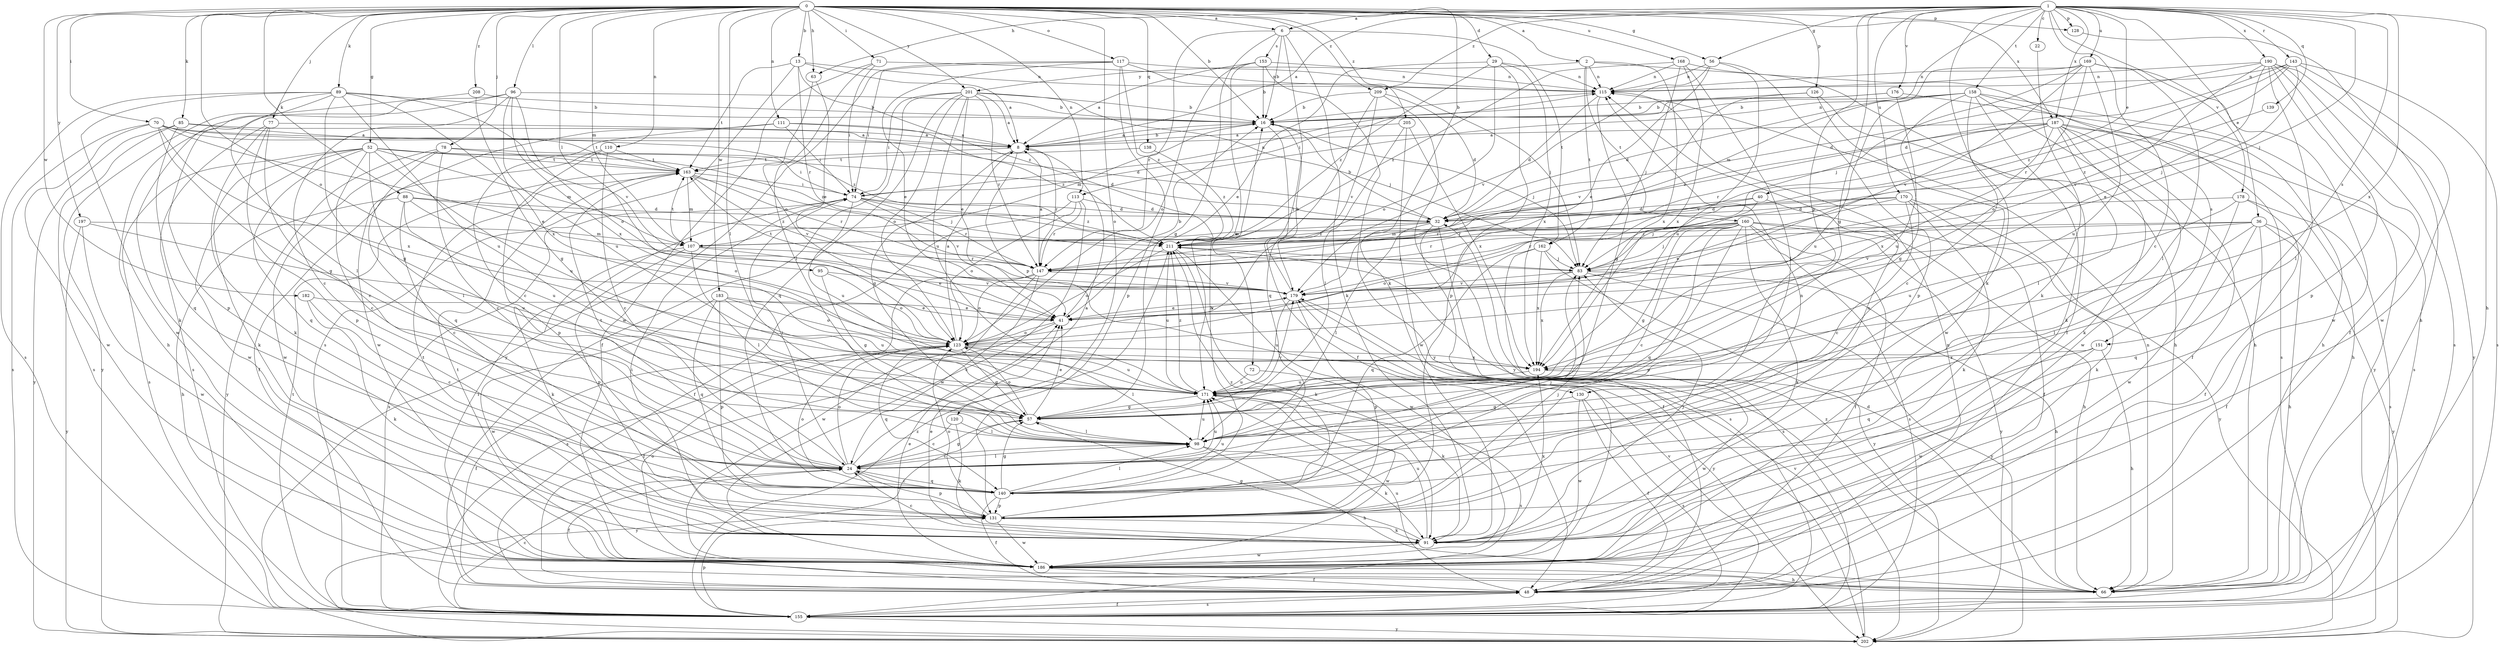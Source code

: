 strict digraph  {
0;
1;
2;
6;
8;
13;
16;
22;
24;
29;
32;
36;
40;
41;
48;
52;
56;
57;
63;
66;
70;
71;
72;
74;
77;
78;
83;
85;
88;
89;
91;
95;
96;
98;
107;
110;
111;
113;
115;
117;
120;
123;
126;
128;
130;
131;
138;
139;
140;
143;
147;
151;
153;
155;
158;
160;
162;
163;
168;
169;
170;
171;
176;
178;
179;
182;
183;
186;
187;
190;
194;
197;
201;
202;
205;
208;
209;
211;
0 -> 2  [label=a];
0 -> 6  [label=a];
0 -> 13  [label=b];
0 -> 16  [label=b];
0 -> 29  [label=d];
0 -> 52  [label=g];
0 -> 56  [label=g];
0 -> 63  [label=h];
0 -> 70  [label=i];
0 -> 71  [label=i];
0 -> 77  [label=j];
0 -> 78  [label=j];
0 -> 85  [label=k];
0 -> 88  [label=k];
0 -> 89  [label=k];
0 -> 91  [label=k];
0 -> 95  [label=l];
0 -> 96  [label=l];
0 -> 98  [label=l];
0 -> 107  [label=m];
0 -> 110  [label=n];
0 -> 111  [label=n];
0 -> 113  [label=n];
0 -> 117  [label=o];
0 -> 120  [label=o];
0 -> 123  [label=o];
0 -> 126  [label=p];
0 -> 128  [label=p];
0 -> 138  [label=q];
0 -> 168  [label=u];
0 -> 182  [label=w];
0 -> 183  [label=w];
0 -> 187  [label=x];
0 -> 197  [label=y];
0 -> 201  [label=y];
0 -> 205  [label=z];
0 -> 208  [label=z];
0 -> 209  [label=z];
1 -> 6  [label=a];
1 -> 8  [label=a];
1 -> 22  [label=c];
1 -> 24  [label=c];
1 -> 36  [label=e];
1 -> 40  [label=e];
1 -> 56  [label=g];
1 -> 57  [label=g];
1 -> 63  [label=h];
1 -> 66  [label=h];
1 -> 83  [label=j];
1 -> 91  [label=k];
1 -> 113  [label=n];
1 -> 128  [label=p];
1 -> 130  [label=p];
1 -> 139  [label=q];
1 -> 143  [label=r];
1 -> 151  [label=s];
1 -> 158  [label=t];
1 -> 169  [label=u];
1 -> 170  [label=u];
1 -> 176  [label=v];
1 -> 178  [label=v];
1 -> 187  [label=x];
1 -> 190  [label=x];
1 -> 194  [label=x];
1 -> 209  [label=z];
2 -> 115  [label=n];
2 -> 151  [label=s];
2 -> 160  [label=t];
2 -> 162  [label=t];
2 -> 194  [label=x];
2 -> 201  [label=y];
6 -> 16  [label=b];
6 -> 57  [label=g];
6 -> 72  [label=i];
6 -> 91  [label=k];
6 -> 147  [label=r];
6 -> 153  [label=s];
6 -> 162  [label=t];
8 -> 16  [label=b];
8 -> 57  [label=g];
8 -> 130  [label=p];
8 -> 147  [label=r];
8 -> 163  [label=t];
13 -> 8  [label=a];
13 -> 115  [label=n];
13 -> 147  [label=r];
13 -> 155  [label=s];
13 -> 163  [label=t];
13 -> 211  [label=z];
16 -> 8  [label=a];
16 -> 48  [label=f];
16 -> 83  [label=j];
16 -> 107  [label=m];
22 -> 91  [label=k];
24 -> 8  [label=a];
24 -> 48  [label=f];
24 -> 57  [label=g];
24 -> 74  [label=i];
24 -> 98  [label=l];
24 -> 123  [label=o];
24 -> 131  [label=p];
24 -> 140  [label=q];
24 -> 163  [label=t];
24 -> 171  [label=u];
29 -> 41  [label=e];
29 -> 115  [label=n];
29 -> 123  [label=o];
29 -> 131  [label=p];
29 -> 194  [label=x];
29 -> 211  [label=z];
32 -> 16  [label=b];
32 -> 48  [label=f];
32 -> 98  [label=l];
32 -> 107  [label=m];
32 -> 155  [label=s];
32 -> 211  [label=z];
36 -> 48  [label=f];
36 -> 66  [label=h];
36 -> 98  [label=l];
36 -> 140  [label=q];
36 -> 147  [label=r];
36 -> 179  [label=v];
36 -> 202  [label=y];
36 -> 211  [label=z];
40 -> 32  [label=d];
40 -> 83  [label=j];
40 -> 91  [label=k];
40 -> 147  [label=r];
41 -> 16  [label=b];
41 -> 48  [label=f];
41 -> 123  [label=o];
41 -> 179  [label=v];
48 -> 115  [label=n];
48 -> 155  [label=s];
48 -> 171  [label=u];
52 -> 24  [label=c];
52 -> 32  [label=d];
52 -> 91  [label=k];
52 -> 98  [label=l];
52 -> 107  [label=m];
52 -> 140  [label=q];
52 -> 155  [label=s];
52 -> 163  [label=t];
52 -> 171  [label=u];
52 -> 186  [label=w];
52 -> 211  [label=z];
56 -> 41  [label=e];
56 -> 115  [label=n];
56 -> 131  [label=p];
56 -> 171  [label=u];
56 -> 179  [label=v];
57 -> 41  [label=e];
57 -> 98  [label=l];
57 -> 123  [label=o];
57 -> 179  [label=v];
57 -> 202  [label=y];
63 -> 41  [label=e];
63 -> 123  [label=o];
66 -> 32  [label=d];
66 -> 74  [label=i];
66 -> 115  [label=n];
66 -> 211  [label=z];
70 -> 8  [label=a];
70 -> 41  [label=e];
70 -> 57  [label=g];
70 -> 155  [label=s];
70 -> 163  [label=t];
70 -> 186  [label=w];
70 -> 194  [label=x];
70 -> 211  [label=z];
71 -> 74  [label=i];
71 -> 98  [label=l];
71 -> 115  [label=n];
71 -> 186  [label=w];
72 -> 91  [label=k];
72 -> 171  [label=u];
74 -> 32  [label=d];
74 -> 115  [label=n];
74 -> 147  [label=r];
74 -> 155  [label=s];
74 -> 171  [label=u];
74 -> 179  [label=v];
74 -> 211  [label=z];
77 -> 8  [label=a];
77 -> 24  [label=c];
77 -> 91  [label=k];
77 -> 131  [label=p];
77 -> 155  [label=s];
78 -> 24  [label=c];
78 -> 74  [label=i];
78 -> 140  [label=q];
78 -> 163  [label=t];
78 -> 186  [label=w];
78 -> 202  [label=y];
83 -> 66  [label=h];
83 -> 179  [label=v];
83 -> 194  [label=x];
83 -> 202  [label=y];
85 -> 8  [label=a];
85 -> 32  [label=d];
85 -> 140  [label=q];
85 -> 155  [label=s];
85 -> 202  [label=y];
88 -> 24  [label=c];
88 -> 32  [label=d];
88 -> 66  [label=h];
88 -> 123  [label=o];
88 -> 171  [label=u];
88 -> 211  [label=z];
89 -> 16  [label=b];
89 -> 57  [label=g];
89 -> 91  [label=k];
89 -> 98  [label=l];
89 -> 155  [label=s];
89 -> 171  [label=u];
89 -> 179  [label=v];
89 -> 186  [label=w];
89 -> 194  [label=x];
91 -> 24  [label=c];
91 -> 41  [label=e];
91 -> 57  [label=g];
91 -> 74  [label=i];
91 -> 83  [label=j];
91 -> 163  [label=t];
91 -> 171  [label=u];
91 -> 186  [label=w];
91 -> 194  [label=x];
95 -> 57  [label=g];
95 -> 123  [label=o];
95 -> 179  [label=v];
96 -> 16  [label=b];
96 -> 24  [label=c];
96 -> 66  [label=h];
96 -> 123  [label=o];
96 -> 131  [label=p];
96 -> 171  [label=u];
96 -> 194  [label=x];
98 -> 24  [label=c];
98 -> 66  [label=h];
98 -> 91  [label=k];
98 -> 171  [label=u];
107 -> 41  [label=e];
107 -> 91  [label=k];
107 -> 98  [label=l];
107 -> 131  [label=p];
107 -> 147  [label=r];
107 -> 163  [label=t];
110 -> 24  [label=c];
110 -> 48  [label=f];
110 -> 131  [label=p];
110 -> 163  [label=t];
111 -> 8  [label=a];
111 -> 24  [label=c];
111 -> 74  [label=i];
111 -> 186  [label=w];
111 -> 211  [label=z];
113 -> 32  [label=d];
113 -> 48  [label=f];
113 -> 123  [label=o];
113 -> 147  [label=r];
113 -> 186  [label=w];
115 -> 16  [label=b];
115 -> 32  [label=d];
115 -> 57  [label=g];
117 -> 41  [label=e];
117 -> 74  [label=i];
117 -> 83  [label=j];
117 -> 115  [label=n];
117 -> 131  [label=p];
117 -> 202  [label=y];
117 -> 211  [label=z];
120 -> 24  [label=c];
120 -> 91  [label=k];
120 -> 98  [label=l];
123 -> 8  [label=a];
123 -> 48  [label=f];
123 -> 57  [label=g];
123 -> 98  [label=l];
123 -> 140  [label=q];
123 -> 171  [label=u];
123 -> 194  [label=x];
126 -> 16  [label=b];
126 -> 66  [label=h];
126 -> 179  [label=v];
126 -> 186  [label=w];
128 -> 66  [label=h];
130 -> 48  [label=f];
130 -> 57  [label=g];
130 -> 155  [label=s];
130 -> 186  [label=w];
131 -> 83  [label=j];
131 -> 91  [label=k];
131 -> 115  [label=n];
131 -> 123  [label=o];
131 -> 186  [label=w];
131 -> 211  [label=z];
138 -> 163  [label=t];
138 -> 211  [label=z];
139 -> 211  [label=z];
140 -> 16  [label=b];
140 -> 24  [label=c];
140 -> 48  [label=f];
140 -> 57  [label=g];
140 -> 83  [label=j];
140 -> 98  [label=l];
140 -> 115  [label=n];
140 -> 123  [label=o];
140 -> 131  [label=p];
140 -> 171  [label=u];
143 -> 32  [label=d];
143 -> 83  [label=j];
143 -> 115  [label=n];
143 -> 147  [label=r];
143 -> 155  [label=s];
143 -> 186  [label=w];
143 -> 211  [label=z];
147 -> 8  [label=a];
147 -> 24  [label=c];
147 -> 123  [label=o];
147 -> 155  [label=s];
147 -> 179  [label=v];
147 -> 186  [label=w];
151 -> 66  [label=h];
151 -> 140  [label=q];
151 -> 186  [label=w];
151 -> 194  [label=x];
153 -> 8  [label=a];
153 -> 16  [label=b];
153 -> 115  [label=n];
153 -> 123  [label=o];
153 -> 171  [label=u];
153 -> 202  [label=y];
155 -> 24  [label=c];
155 -> 48  [label=f];
155 -> 131  [label=p];
155 -> 163  [label=t];
155 -> 179  [label=v];
155 -> 202  [label=y];
155 -> 211  [label=z];
158 -> 16  [label=b];
158 -> 24  [label=c];
158 -> 32  [label=d];
158 -> 57  [label=g];
158 -> 66  [label=h];
158 -> 91  [label=k];
158 -> 155  [label=s];
158 -> 171  [label=u];
158 -> 202  [label=y];
160 -> 24  [label=c];
160 -> 48  [label=f];
160 -> 57  [label=g];
160 -> 66  [label=h];
160 -> 83  [label=j];
160 -> 91  [label=k];
160 -> 107  [label=m];
160 -> 123  [label=o];
160 -> 131  [label=p];
160 -> 140  [label=q];
160 -> 147  [label=r];
160 -> 155  [label=s];
160 -> 202  [label=y];
162 -> 83  [label=j];
162 -> 140  [label=q];
162 -> 155  [label=s];
162 -> 194  [label=x];
162 -> 202  [label=y];
163 -> 74  [label=i];
163 -> 83  [label=j];
163 -> 107  [label=m];
163 -> 147  [label=r];
163 -> 179  [label=v];
168 -> 48  [label=f];
168 -> 83  [label=j];
168 -> 98  [label=l];
168 -> 115  [label=n];
168 -> 194  [label=x];
168 -> 211  [label=z];
169 -> 83  [label=j];
169 -> 98  [label=l];
169 -> 107  [label=m];
169 -> 115  [label=n];
169 -> 123  [label=o];
169 -> 171  [label=u];
169 -> 179  [label=v];
169 -> 186  [label=w];
170 -> 24  [label=c];
170 -> 32  [label=d];
170 -> 41  [label=e];
170 -> 48  [label=f];
170 -> 91  [label=k];
170 -> 147  [label=r];
170 -> 202  [label=y];
171 -> 57  [label=g];
171 -> 155  [label=s];
171 -> 186  [label=w];
171 -> 211  [label=z];
176 -> 16  [label=b];
176 -> 66  [label=h];
176 -> 74  [label=i];
176 -> 171  [label=u];
178 -> 32  [label=d];
178 -> 48  [label=f];
178 -> 155  [label=s];
178 -> 171  [label=u];
178 -> 186  [label=w];
179 -> 16  [label=b];
179 -> 41  [label=e];
179 -> 131  [label=p];
179 -> 163  [label=t];
179 -> 171  [label=u];
179 -> 202  [label=y];
182 -> 24  [label=c];
182 -> 41  [label=e];
182 -> 91  [label=k];
183 -> 41  [label=e];
183 -> 123  [label=o];
183 -> 131  [label=p];
183 -> 140  [label=q];
183 -> 171  [label=u];
183 -> 186  [label=w];
186 -> 41  [label=e];
186 -> 48  [label=f];
186 -> 66  [label=h];
186 -> 123  [label=o];
186 -> 163  [label=t];
187 -> 8  [label=a];
187 -> 48  [label=f];
187 -> 66  [label=h];
187 -> 91  [label=k];
187 -> 98  [label=l];
187 -> 147  [label=r];
187 -> 155  [label=s];
187 -> 179  [label=v];
187 -> 186  [label=w];
187 -> 194  [label=x];
187 -> 211  [label=z];
190 -> 32  [label=d];
190 -> 41  [label=e];
190 -> 48  [label=f];
190 -> 98  [label=l];
190 -> 115  [label=n];
190 -> 131  [label=p];
190 -> 155  [label=s];
190 -> 179  [label=v];
190 -> 202  [label=y];
194 -> 171  [label=u];
194 -> 186  [label=w];
197 -> 107  [label=m];
197 -> 171  [label=u];
197 -> 186  [label=w];
197 -> 202  [label=y];
201 -> 8  [label=a];
201 -> 16  [label=b];
201 -> 41  [label=e];
201 -> 48  [label=f];
201 -> 74  [label=i];
201 -> 83  [label=j];
201 -> 123  [label=o];
201 -> 140  [label=q];
201 -> 147  [label=r];
201 -> 171  [label=u];
202 -> 179  [label=v];
205 -> 8  [label=a];
205 -> 98  [label=l];
205 -> 186  [label=w];
205 -> 194  [label=x];
208 -> 16  [label=b];
208 -> 57  [label=g];
208 -> 202  [label=y];
209 -> 16  [label=b];
209 -> 32  [label=d];
209 -> 140  [label=q];
209 -> 179  [label=v];
209 -> 202  [label=y];
211 -> 83  [label=j];
211 -> 91  [label=k];
211 -> 123  [label=o];
211 -> 171  [label=u];
211 -> 186  [label=w];
}
